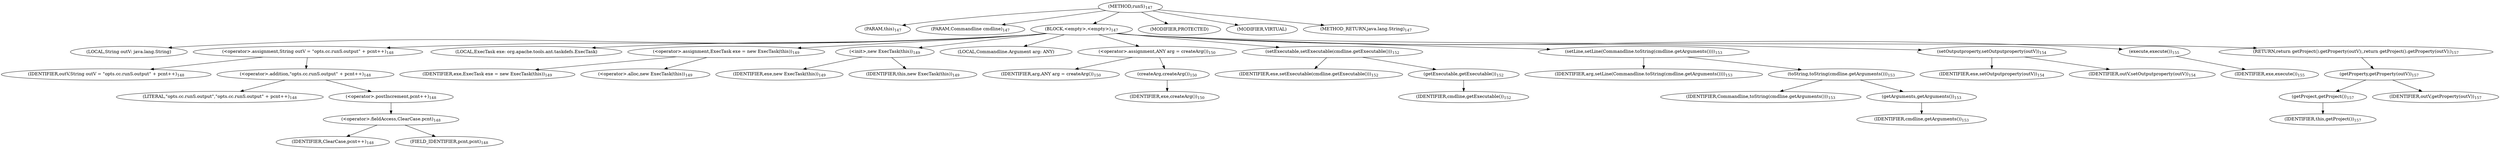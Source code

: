 digraph "runS" {  
"203" [label = <(METHOD,runS)<SUB>147</SUB>> ]
"10" [label = <(PARAM,this)<SUB>147</SUB>> ]
"204" [label = <(PARAM,Commandline cmdline)<SUB>147</SUB>> ]
"205" [label = <(BLOCK,&lt;empty&gt;,&lt;empty&gt;)<SUB>147</SUB>> ]
"206" [label = <(LOCAL,String outV: java.lang.String)> ]
"207" [label = <(&lt;operator&gt;.assignment,String outV = &quot;opts.cc.runS.output&quot; + pcnt++)<SUB>148</SUB>> ]
"208" [label = <(IDENTIFIER,outV,String outV = &quot;opts.cc.runS.output&quot; + pcnt++)<SUB>148</SUB>> ]
"209" [label = <(&lt;operator&gt;.addition,&quot;opts.cc.runS.output&quot; + pcnt++)<SUB>148</SUB>> ]
"210" [label = <(LITERAL,&quot;opts.cc.runS.output&quot;,&quot;opts.cc.runS.output&quot; + pcnt++)<SUB>148</SUB>> ]
"211" [label = <(&lt;operator&gt;.postIncrement,pcnt++)<SUB>148</SUB>> ]
"212" [label = <(&lt;operator&gt;.fieldAccess,ClearCase.pcnt)<SUB>148</SUB>> ]
"213" [label = <(IDENTIFIER,ClearCase,pcnt++)<SUB>148</SUB>> ]
"214" [label = <(FIELD_IDENTIFIER,pcnt,pcnt)<SUB>148</SUB>> ]
"12" [label = <(LOCAL,ExecTask exe: org.apache.tools.ant.taskdefs.ExecTask)> ]
"215" [label = <(&lt;operator&gt;.assignment,ExecTask exe = new ExecTask(this))<SUB>149</SUB>> ]
"216" [label = <(IDENTIFIER,exe,ExecTask exe = new ExecTask(this))<SUB>149</SUB>> ]
"217" [label = <(&lt;operator&gt;.alloc,new ExecTask(this))<SUB>149</SUB>> ]
"218" [label = <(&lt;init&gt;,new ExecTask(this))<SUB>149</SUB>> ]
"11" [label = <(IDENTIFIER,exe,new ExecTask(this))<SUB>149</SUB>> ]
"9" [label = <(IDENTIFIER,this,new ExecTask(this))<SUB>149</SUB>> ]
"219" [label = <(LOCAL,Commandline.Argument arg: ANY)> ]
"220" [label = <(&lt;operator&gt;.assignment,ANY arg = createArg())<SUB>150</SUB>> ]
"221" [label = <(IDENTIFIER,arg,ANY arg = createArg())<SUB>150</SUB>> ]
"222" [label = <(createArg,createArg())<SUB>150</SUB>> ]
"223" [label = <(IDENTIFIER,exe,createArg())<SUB>150</SUB>> ]
"224" [label = <(setExecutable,setExecutable(cmdline.getExecutable()))<SUB>152</SUB>> ]
"225" [label = <(IDENTIFIER,exe,setExecutable(cmdline.getExecutable()))<SUB>152</SUB>> ]
"226" [label = <(getExecutable,getExecutable())<SUB>152</SUB>> ]
"227" [label = <(IDENTIFIER,cmdline,getExecutable())<SUB>152</SUB>> ]
"228" [label = <(setLine,setLine(Commandline.toString(cmdline.getArguments())))<SUB>153</SUB>> ]
"229" [label = <(IDENTIFIER,arg,setLine(Commandline.toString(cmdline.getArguments())))<SUB>153</SUB>> ]
"230" [label = <(toString,toString(cmdline.getArguments()))<SUB>153</SUB>> ]
"231" [label = <(IDENTIFIER,Commandline,toString(cmdline.getArguments()))<SUB>153</SUB>> ]
"232" [label = <(getArguments,getArguments())<SUB>153</SUB>> ]
"233" [label = <(IDENTIFIER,cmdline,getArguments())<SUB>153</SUB>> ]
"234" [label = <(setOutputproperty,setOutputproperty(outV))<SUB>154</SUB>> ]
"235" [label = <(IDENTIFIER,exe,setOutputproperty(outV))<SUB>154</SUB>> ]
"236" [label = <(IDENTIFIER,outV,setOutputproperty(outV))<SUB>154</SUB>> ]
"237" [label = <(execute,execute())<SUB>155</SUB>> ]
"238" [label = <(IDENTIFIER,exe,execute())<SUB>155</SUB>> ]
"239" [label = <(RETURN,return getProject().getProperty(outV);,return getProject().getProperty(outV);)<SUB>157</SUB>> ]
"240" [label = <(getProperty,getProperty(outV))<SUB>157</SUB>> ]
"241" [label = <(getProject,getProject())<SUB>157</SUB>> ]
"13" [label = <(IDENTIFIER,this,getProject())<SUB>157</SUB>> ]
"242" [label = <(IDENTIFIER,outV,getProperty(outV))<SUB>157</SUB>> ]
"243" [label = <(MODIFIER,PROTECTED)> ]
"244" [label = <(MODIFIER,VIRTUAL)> ]
"245" [label = <(METHOD_RETURN,java.lang.String)<SUB>147</SUB>> ]
  "203" -> "10" 
  "203" -> "204" 
  "203" -> "205" 
  "203" -> "243" 
  "203" -> "244" 
  "203" -> "245" 
  "205" -> "206" 
  "205" -> "207" 
  "205" -> "12" 
  "205" -> "215" 
  "205" -> "218" 
  "205" -> "219" 
  "205" -> "220" 
  "205" -> "224" 
  "205" -> "228" 
  "205" -> "234" 
  "205" -> "237" 
  "205" -> "239" 
  "207" -> "208" 
  "207" -> "209" 
  "209" -> "210" 
  "209" -> "211" 
  "211" -> "212" 
  "212" -> "213" 
  "212" -> "214" 
  "215" -> "216" 
  "215" -> "217" 
  "218" -> "11" 
  "218" -> "9" 
  "220" -> "221" 
  "220" -> "222" 
  "222" -> "223" 
  "224" -> "225" 
  "224" -> "226" 
  "226" -> "227" 
  "228" -> "229" 
  "228" -> "230" 
  "230" -> "231" 
  "230" -> "232" 
  "232" -> "233" 
  "234" -> "235" 
  "234" -> "236" 
  "237" -> "238" 
  "239" -> "240" 
  "240" -> "241" 
  "240" -> "242" 
  "241" -> "13" 
}
